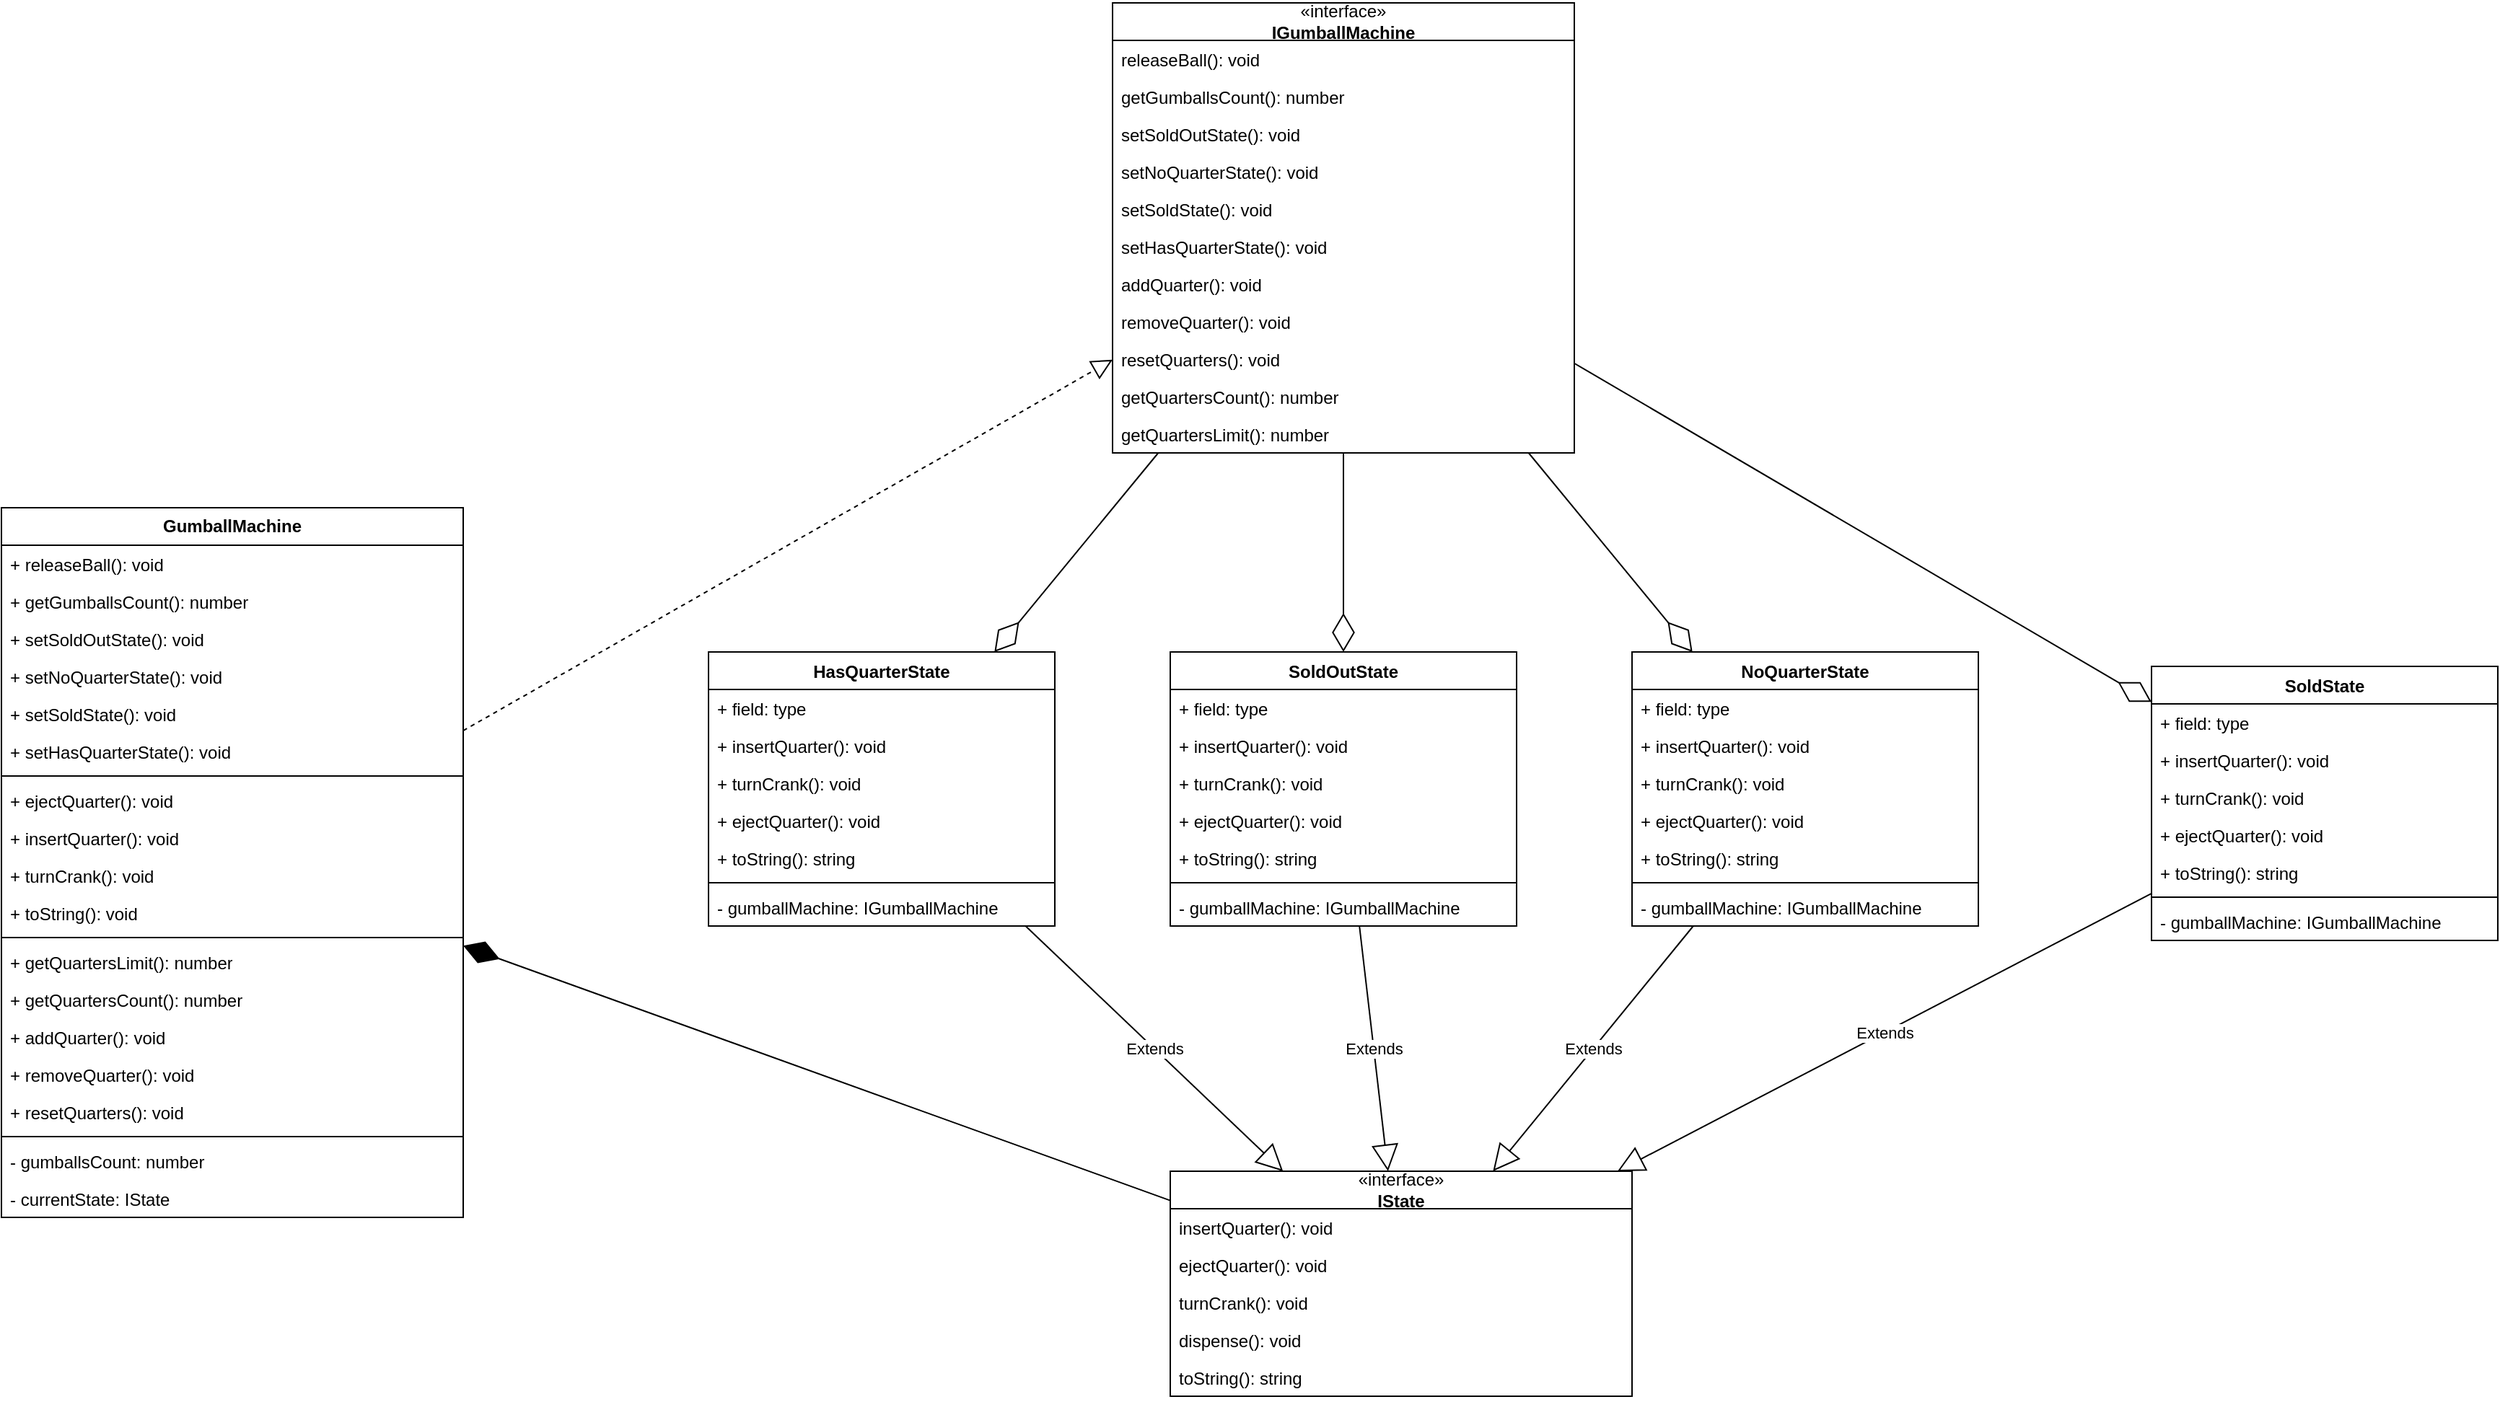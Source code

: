 <mxfile version="22.0.8" type="device">
  <diagram name="Страница — 1" id="yAGA-Q6XekmoFB_qAusQ">
    <mxGraphModel dx="2703" dy="2845" grid="1" gridSize="10" guides="1" tooltips="1" connect="1" arrows="1" fold="1" page="1" pageScale="1" pageWidth="827" pageHeight="1169" math="0" shadow="0">
      <root>
        <mxCell id="0" />
        <mxCell id="1" parent="0" />
        <mxCell id="E-KndAGt-GvtV74VVO-N-1" value="NoQuarterState" style="swimlane;fontStyle=1;align=center;verticalAlign=top;childLayout=stackLayout;horizontal=1;startSize=26;horizontalStack=0;resizeParent=1;resizeParentMax=0;resizeLast=0;collapsible=1;marginBottom=0;whiteSpace=wrap;html=1;" parent="1" vertex="1">
          <mxGeometry x="-40" y="200" width="240" height="190" as="geometry" />
        </mxCell>
        <mxCell id="E-KndAGt-GvtV74VVO-N-2" value="+ field: type" style="text;strokeColor=none;fillColor=none;align=left;verticalAlign=top;spacingLeft=4;spacingRight=4;overflow=hidden;rotatable=0;points=[[0,0.5],[1,0.5]];portConstraint=eastwest;whiteSpace=wrap;html=1;" parent="E-KndAGt-GvtV74VVO-N-1" vertex="1">
          <mxGeometry y="26" width="240" height="26" as="geometry" />
        </mxCell>
        <mxCell id="E-KndAGt-GvtV74VVO-N-15" value="+ insertQuarter(): void" style="text;strokeColor=none;fillColor=none;align=left;verticalAlign=top;spacingLeft=4;spacingRight=4;overflow=hidden;rotatable=0;points=[[0,0.5],[1,0.5]];portConstraint=eastwest;whiteSpace=wrap;html=1;" parent="E-KndAGt-GvtV74VVO-N-1" vertex="1">
          <mxGeometry y="52" width="240" height="26" as="geometry" />
        </mxCell>
        <mxCell id="E-KndAGt-GvtV74VVO-N-17" value="+ turnCrank(): void" style="text;strokeColor=none;fillColor=none;align=left;verticalAlign=top;spacingLeft=4;spacingRight=4;overflow=hidden;rotatable=0;points=[[0,0.5],[1,0.5]];portConstraint=eastwest;whiteSpace=wrap;html=1;" parent="E-KndAGt-GvtV74VVO-N-1" vertex="1">
          <mxGeometry y="78" width="240" height="26" as="geometry" />
        </mxCell>
        <mxCell id="E-KndAGt-GvtV74VVO-N-16" value="+ ejectQuarter(): void" style="text;strokeColor=none;fillColor=none;align=left;verticalAlign=top;spacingLeft=4;spacingRight=4;overflow=hidden;rotatable=0;points=[[0,0.5],[1,0.5]];portConstraint=eastwest;whiteSpace=wrap;html=1;" parent="E-KndAGt-GvtV74VVO-N-1" vertex="1">
          <mxGeometry y="104" width="240" height="26" as="geometry" />
        </mxCell>
        <mxCell id="E-KndAGt-GvtV74VVO-N-18" value="+ toString(): string" style="text;strokeColor=none;fillColor=none;align=left;verticalAlign=top;spacingLeft=4;spacingRight=4;overflow=hidden;rotatable=0;points=[[0,0.5],[1,0.5]];portConstraint=eastwest;whiteSpace=wrap;html=1;" parent="E-KndAGt-GvtV74VVO-N-1" vertex="1">
          <mxGeometry y="130" width="240" height="26" as="geometry" />
        </mxCell>
        <mxCell id="E-KndAGt-GvtV74VVO-N-3" value="" style="line;strokeWidth=1;fillColor=none;align=left;verticalAlign=middle;spacingTop=-1;spacingLeft=3;spacingRight=3;rotatable=0;labelPosition=right;points=[];portConstraint=eastwest;strokeColor=inherit;" parent="E-KndAGt-GvtV74VVO-N-1" vertex="1">
          <mxGeometry y="156" width="240" height="8" as="geometry" />
        </mxCell>
        <mxCell id="E-KndAGt-GvtV74VVO-N-4" value="- gumballMachine: IGumballMachine" style="text;strokeColor=none;fillColor=none;align=left;verticalAlign=top;spacingLeft=4;spacingRight=4;overflow=hidden;rotatable=0;points=[[0,0.5],[1,0.5]];portConstraint=eastwest;whiteSpace=wrap;html=1;" parent="E-KndAGt-GvtV74VVO-N-1" vertex="1">
          <mxGeometry y="164" width="240" height="26" as="geometry" />
        </mxCell>
        <mxCell id="E-KndAGt-GvtV74VVO-N-5" value="«interface»&lt;br style=&quot;border-color: var(--border-color);&quot;&gt;&lt;b&gt;IState&lt;/b&gt;" style="swimlane;fontStyle=0;childLayout=stackLayout;horizontal=1;startSize=26;fillColor=none;horizontalStack=0;resizeParent=1;resizeParentMax=0;resizeLast=0;collapsible=1;marginBottom=0;whiteSpace=wrap;html=1;" parent="1" vertex="1">
          <mxGeometry x="-360" y="560" width="320" height="156" as="geometry" />
        </mxCell>
        <mxCell id="E-KndAGt-GvtV74VVO-N-6" value="insertQuarter(): void" style="text;strokeColor=none;fillColor=none;align=left;verticalAlign=top;spacingLeft=4;spacingRight=4;overflow=hidden;rotatable=0;points=[[0,0.5],[1,0.5]];portConstraint=eastwest;whiteSpace=wrap;html=1;" parent="E-KndAGt-GvtV74VVO-N-5" vertex="1">
          <mxGeometry y="26" width="320" height="26" as="geometry" />
        </mxCell>
        <mxCell id="E-KndAGt-GvtV74VVO-N-7" value="ejectQuarter(): void" style="text;strokeColor=none;fillColor=none;align=left;verticalAlign=top;spacingLeft=4;spacingRight=4;overflow=hidden;rotatable=0;points=[[0,0.5],[1,0.5]];portConstraint=eastwest;whiteSpace=wrap;html=1;" parent="E-KndAGt-GvtV74VVO-N-5" vertex="1">
          <mxGeometry y="52" width="320" height="26" as="geometry" />
        </mxCell>
        <mxCell id="E-KndAGt-GvtV74VVO-N-12" value="turnCrank(): void" style="text;strokeColor=none;fillColor=none;align=left;verticalAlign=top;spacingLeft=4;spacingRight=4;overflow=hidden;rotatable=0;points=[[0,0.5],[1,0.5]];portConstraint=eastwest;whiteSpace=wrap;html=1;" parent="E-KndAGt-GvtV74VVO-N-5" vertex="1">
          <mxGeometry y="78" width="320" height="26" as="geometry" />
        </mxCell>
        <mxCell id="E-KndAGt-GvtV74VVO-N-13" value="dispense(): void" style="text;strokeColor=none;fillColor=none;align=left;verticalAlign=top;spacingLeft=4;spacingRight=4;overflow=hidden;rotatable=0;points=[[0,0.5],[1,0.5]];portConstraint=eastwest;whiteSpace=wrap;html=1;" parent="E-KndAGt-GvtV74VVO-N-5" vertex="1">
          <mxGeometry y="104" width="320" height="26" as="geometry" />
        </mxCell>
        <mxCell id="E-KndAGt-GvtV74VVO-N-14" value="toString(): string" style="text;strokeColor=none;fillColor=none;align=left;verticalAlign=top;spacingLeft=4;spacingRight=4;overflow=hidden;rotatable=0;points=[[0,0.5],[1,0.5]];portConstraint=eastwest;whiteSpace=wrap;html=1;" parent="E-KndAGt-GvtV74VVO-N-5" vertex="1">
          <mxGeometry y="130" width="320" height="26" as="geometry" />
        </mxCell>
        <mxCell id="E-KndAGt-GvtV74VVO-N-19" value="HasQuarterState" style="swimlane;fontStyle=1;align=center;verticalAlign=top;childLayout=stackLayout;horizontal=1;startSize=26;horizontalStack=0;resizeParent=1;resizeParentMax=0;resizeLast=0;collapsible=1;marginBottom=0;whiteSpace=wrap;html=1;" parent="1" vertex="1">
          <mxGeometry x="-680" y="200" width="240" height="190" as="geometry" />
        </mxCell>
        <mxCell id="E-KndAGt-GvtV74VVO-N-20" value="+ field: type" style="text;strokeColor=none;fillColor=none;align=left;verticalAlign=top;spacingLeft=4;spacingRight=4;overflow=hidden;rotatable=0;points=[[0,0.5],[1,0.5]];portConstraint=eastwest;whiteSpace=wrap;html=1;" parent="E-KndAGt-GvtV74VVO-N-19" vertex="1">
          <mxGeometry y="26" width="240" height="26" as="geometry" />
        </mxCell>
        <mxCell id="E-KndAGt-GvtV74VVO-N-21" value="+ insertQuarter(): void" style="text;strokeColor=none;fillColor=none;align=left;verticalAlign=top;spacingLeft=4;spacingRight=4;overflow=hidden;rotatable=0;points=[[0,0.5],[1,0.5]];portConstraint=eastwest;whiteSpace=wrap;html=1;" parent="E-KndAGt-GvtV74VVO-N-19" vertex="1">
          <mxGeometry y="52" width="240" height="26" as="geometry" />
        </mxCell>
        <mxCell id="E-KndAGt-GvtV74VVO-N-22" value="+ turnCrank(): void" style="text;strokeColor=none;fillColor=none;align=left;verticalAlign=top;spacingLeft=4;spacingRight=4;overflow=hidden;rotatable=0;points=[[0,0.5],[1,0.5]];portConstraint=eastwest;whiteSpace=wrap;html=1;" parent="E-KndAGt-GvtV74VVO-N-19" vertex="1">
          <mxGeometry y="78" width="240" height="26" as="geometry" />
        </mxCell>
        <mxCell id="E-KndAGt-GvtV74VVO-N-23" value="+ ejectQuarter(): void" style="text;strokeColor=none;fillColor=none;align=left;verticalAlign=top;spacingLeft=4;spacingRight=4;overflow=hidden;rotatable=0;points=[[0,0.5],[1,0.5]];portConstraint=eastwest;whiteSpace=wrap;html=1;" parent="E-KndAGt-GvtV74VVO-N-19" vertex="1">
          <mxGeometry y="104" width="240" height="26" as="geometry" />
        </mxCell>
        <mxCell id="E-KndAGt-GvtV74VVO-N-24" value="+ toString(): string" style="text;strokeColor=none;fillColor=none;align=left;verticalAlign=top;spacingLeft=4;spacingRight=4;overflow=hidden;rotatable=0;points=[[0,0.5],[1,0.5]];portConstraint=eastwest;whiteSpace=wrap;html=1;" parent="E-KndAGt-GvtV74VVO-N-19" vertex="1">
          <mxGeometry y="130" width="240" height="26" as="geometry" />
        </mxCell>
        <mxCell id="E-KndAGt-GvtV74VVO-N-25" value="" style="line;strokeWidth=1;fillColor=none;align=left;verticalAlign=middle;spacingTop=-1;spacingLeft=3;spacingRight=3;rotatable=0;labelPosition=right;points=[];portConstraint=eastwest;strokeColor=inherit;" parent="E-KndAGt-GvtV74VVO-N-19" vertex="1">
          <mxGeometry y="156" width="240" height="8" as="geometry" />
        </mxCell>
        <mxCell id="E-KndAGt-GvtV74VVO-N-26" value="- gumballMachine: IGumballMachine" style="text;strokeColor=none;fillColor=none;align=left;verticalAlign=top;spacingLeft=4;spacingRight=4;overflow=hidden;rotatable=0;points=[[0,0.5],[1,0.5]];portConstraint=eastwest;whiteSpace=wrap;html=1;" parent="E-KndAGt-GvtV74VVO-N-19" vertex="1">
          <mxGeometry y="164" width="240" height="26" as="geometry" />
        </mxCell>
        <mxCell id="E-KndAGt-GvtV74VVO-N-27" value="SoldOutState" style="swimlane;fontStyle=1;align=center;verticalAlign=top;childLayout=stackLayout;horizontal=1;startSize=26;horizontalStack=0;resizeParent=1;resizeParentMax=0;resizeLast=0;collapsible=1;marginBottom=0;whiteSpace=wrap;html=1;" parent="1" vertex="1">
          <mxGeometry x="-360" y="200" width="240" height="190" as="geometry" />
        </mxCell>
        <mxCell id="E-KndAGt-GvtV74VVO-N-28" value="+ field: type" style="text;strokeColor=none;fillColor=none;align=left;verticalAlign=top;spacingLeft=4;spacingRight=4;overflow=hidden;rotatable=0;points=[[0,0.5],[1,0.5]];portConstraint=eastwest;whiteSpace=wrap;html=1;" parent="E-KndAGt-GvtV74VVO-N-27" vertex="1">
          <mxGeometry y="26" width="240" height="26" as="geometry" />
        </mxCell>
        <mxCell id="E-KndAGt-GvtV74VVO-N-29" value="+ insertQuarter(): void" style="text;strokeColor=none;fillColor=none;align=left;verticalAlign=top;spacingLeft=4;spacingRight=4;overflow=hidden;rotatable=0;points=[[0,0.5],[1,0.5]];portConstraint=eastwest;whiteSpace=wrap;html=1;" parent="E-KndAGt-GvtV74VVO-N-27" vertex="1">
          <mxGeometry y="52" width="240" height="26" as="geometry" />
        </mxCell>
        <mxCell id="E-KndAGt-GvtV74VVO-N-30" value="+ turnCrank(): void" style="text;strokeColor=none;fillColor=none;align=left;verticalAlign=top;spacingLeft=4;spacingRight=4;overflow=hidden;rotatable=0;points=[[0,0.5],[1,0.5]];portConstraint=eastwest;whiteSpace=wrap;html=1;" parent="E-KndAGt-GvtV74VVO-N-27" vertex="1">
          <mxGeometry y="78" width="240" height="26" as="geometry" />
        </mxCell>
        <mxCell id="E-KndAGt-GvtV74VVO-N-31" value="+ ejectQuarter(): void" style="text;strokeColor=none;fillColor=none;align=left;verticalAlign=top;spacingLeft=4;spacingRight=4;overflow=hidden;rotatable=0;points=[[0,0.5],[1,0.5]];portConstraint=eastwest;whiteSpace=wrap;html=1;" parent="E-KndAGt-GvtV74VVO-N-27" vertex="1">
          <mxGeometry y="104" width="240" height="26" as="geometry" />
        </mxCell>
        <mxCell id="E-KndAGt-GvtV74VVO-N-32" value="+ toString(): string" style="text;strokeColor=none;fillColor=none;align=left;verticalAlign=top;spacingLeft=4;spacingRight=4;overflow=hidden;rotatable=0;points=[[0,0.5],[1,0.5]];portConstraint=eastwest;whiteSpace=wrap;html=1;" parent="E-KndAGt-GvtV74VVO-N-27" vertex="1">
          <mxGeometry y="130" width="240" height="26" as="geometry" />
        </mxCell>
        <mxCell id="E-KndAGt-GvtV74VVO-N-33" value="" style="line;strokeWidth=1;fillColor=none;align=left;verticalAlign=middle;spacingTop=-1;spacingLeft=3;spacingRight=3;rotatable=0;labelPosition=right;points=[];portConstraint=eastwest;strokeColor=inherit;" parent="E-KndAGt-GvtV74VVO-N-27" vertex="1">
          <mxGeometry y="156" width="240" height="8" as="geometry" />
        </mxCell>
        <mxCell id="E-KndAGt-GvtV74VVO-N-34" value="- gumballMachine: IGumballMachine" style="text;strokeColor=none;fillColor=none;align=left;verticalAlign=top;spacingLeft=4;spacingRight=4;overflow=hidden;rotatable=0;points=[[0,0.5],[1,0.5]];portConstraint=eastwest;whiteSpace=wrap;html=1;" parent="E-KndAGt-GvtV74VVO-N-27" vertex="1">
          <mxGeometry y="164" width="240" height="26" as="geometry" />
        </mxCell>
        <mxCell id="E-KndAGt-GvtV74VVO-N-35" value="SoldState" style="swimlane;fontStyle=1;align=center;verticalAlign=top;childLayout=stackLayout;horizontal=1;startSize=26;horizontalStack=0;resizeParent=1;resizeParentMax=0;resizeLast=0;collapsible=1;marginBottom=0;whiteSpace=wrap;html=1;" parent="1" vertex="1">
          <mxGeometry x="320" y="210" width="240" height="190" as="geometry" />
        </mxCell>
        <mxCell id="E-KndAGt-GvtV74VVO-N-36" value="+ field: type" style="text;strokeColor=none;fillColor=none;align=left;verticalAlign=top;spacingLeft=4;spacingRight=4;overflow=hidden;rotatable=0;points=[[0,0.5],[1,0.5]];portConstraint=eastwest;whiteSpace=wrap;html=1;" parent="E-KndAGt-GvtV74VVO-N-35" vertex="1">
          <mxGeometry y="26" width="240" height="26" as="geometry" />
        </mxCell>
        <mxCell id="E-KndAGt-GvtV74VVO-N-37" value="+ insertQuarter(): void" style="text;strokeColor=none;fillColor=none;align=left;verticalAlign=top;spacingLeft=4;spacingRight=4;overflow=hidden;rotatable=0;points=[[0,0.5],[1,0.5]];portConstraint=eastwest;whiteSpace=wrap;html=1;" parent="E-KndAGt-GvtV74VVO-N-35" vertex="1">
          <mxGeometry y="52" width="240" height="26" as="geometry" />
        </mxCell>
        <mxCell id="E-KndAGt-GvtV74VVO-N-38" value="+ turnCrank(): void" style="text;strokeColor=none;fillColor=none;align=left;verticalAlign=top;spacingLeft=4;spacingRight=4;overflow=hidden;rotatable=0;points=[[0,0.5],[1,0.5]];portConstraint=eastwest;whiteSpace=wrap;html=1;" parent="E-KndAGt-GvtV74VVO-N-35" vertex="1">
          <mxGeometry y="78" width="240" height="26" as="geometry" />
        </mxCell>
        <mxCell id="E-KndAGt-GvtV74VVO-N-39" value="+ ejectQuarter(): void" style="text;strokeColor=none;fillColor=none;align=left;verticalAlign=top;spacingLeft=4;spacingRight=4;overflow=hidden;rotatable=0;points=[[0,0.5],[1,0.5]];portConstraint=eastwest;whiteSpace=wrap;html=1;" parent="E-KndAGt-GvtV74VVO-N-35" vertex="1">
          <mxGeometry y="104" width="240" height="26" as="geometry" />
        </mxCell>
        <mxCell id="E-KndAGt-GvtV74VVO-N-40" value="+ toString(): string" style="text;strokeColor=none;fillColor=none;align=left;verticalAlign=top;spacingLeft=4;spacingRight=4;overflow=hidden;rotatable=0;points=[[0,0.5],[1,0.5]];portConstraint=eastwest;whiteSpace=wrap;html=1;" parent="E-KndAGt-GvtV74VVO-N-35" vertex="1">
          <mxGeometry y="130" width="240" height="26" as="geometry" />
        </mxCell>
        <mxCell id="E-KndAGt-GvtV74VVO-N-41" value="" style="line;strokeWidth=1;fillColor=none;align=left;verticalAlign=middle;spacingTop=-1;spacingLeft=3;spacingRight=3;rotatable=0;labelPosition=right;points=[];portConstraint=eastwest;strokeColor=inherit;" parent="E-KndAGt-GvtV74VVO-N-35" vertex="1">
          <mxGeometry y="156" width="240" height="8" as="geometry" />
        </mxCell>
        <mxCell id="E-KndAGt-GvtV74VVO-N-42" value="- gumballMachine: IGumballMachine" style="text;strokeColor=none;fillColor=none;align=left;verticalAlign=top;spacingLeft=4;spacingRight=4;overflow=hidden;rotatable=0;points=[[0,0.5],[1,0.5]];portConstraint=eastwest;whiteSpace=wrap;html=1;" parent="E-KndAGt-GvtV74VVO-N-35" vertex="1">
          <mxGeometry y="164" width="240" height="26" as="geometry" />
        </mxCell>
        <mxCell id="E-KndAGt-GvtV74VVO-N-52" value="«interface»&lt;br style=&quot;border-color: var(--border-color);&quot;&gt;&lt;b&gt;IGumballMachine&lt;/b&gt;" style="swimlane;fontStyle=0;childLayout=stackLayout;horizontal=1;startSize=26;fillColor=none;horizontalStack=0;resizeParent=1;resizeParentMax=0;resizeLast=0;collapsible=1;marginBottom=0;whiteSpace=wrap;html=1;" parent="1" vertex="1">
          <mxGeometry x="-400" y="-250" width="320" height="312" as="geometry" />
        </mxCell>
        <mxCell id="E-KndAGt-GvtV74VVO-N-53" value="releaseBall(): void" style="text;strokeColor=none;fillColor=none;align=left;verticalAlign=top;spacingLeft=4;spacingRight=4;overflow=hidden;rotatable=0;points=[[0,0.5],[1,0.5]];portConstraint=eastwest;whiteSpace=wrap;html=1;" parent="E-KndAGt-GvtV74VVO-N-52" vertex="1">
          <mxGeometry y="26" width="320" height="26" as="geometry" />
        </mxCell>
        <mxCell id="E-KndAGt-GvtV74VVO-N-54" value="getGumballsCount(): number" style="text;strokeColor=none;fillColor=none;align=left;verticalAlign=top;spacingLeft=4;spacingRight=4;overflow=hidden;rotatable=0;points=[[0,0.5],[1,0.5]];portConstraint=eastwest;whiteSpace=wrap;html=1;" parent="E-KndAGt-GvtV74VVO-N-52" vertex="1">
          <mxGeometry y="52" width="320" height="26" as="geometry" />
        </mxCell>
        <mxCell id="E-KndAGt-GvtV74VVO-N-55" value="setSoldOutState(): void" style="text;strokeColor=none;fillColor=none;align=left;verticalAlign=top;spacingLeft=4;spacingRight=4;overflow=hidden;rotatable=0;points=[[0,0.5],[1,0.5]];portConstraint=eastwest;whiteSpace=wrap;html=1;" parent="E-KndAGt-GvtV74VVO-N-52" vertex="1">
          <mxGeometry y="78" width="320" height="26" as="geometry" />
        </mxCell>
        <mxCell id="E-KndAGt-GvtV74VVO-N-56" value="setNoQuarterState(): void" style="text;strokeColor=none;fillColor=none;align=left;verticalAlign=top;spacingLeft=4;spacingRight=4;overflow=hidden;rotatable=0;points=[[0,0.5],[1,0.5]];portConstraint=eastwest;whiteSpace=wrap;html=1;" parent="E-KndAGt-GvtV74VVO-N-52" vertex="1">
          <mxGeometry y="104" width="320" height="26" as="geometry" />
        </mxCell>
        <mxCell id="E-KndAGt-GvtV74VVO-N-57" value="setSoldState(): void" style="text;strokeColor=none;fillColor=none;align=left;verticalAlign=top;spacingLeft=4;spacingRight=4;overflow=hidden;rotatable=0;points=[[0,0.5],[1,0.5]];portConstraint=eastwest;whiteSpace=wrap;html=1;" parent="E-KndAGt-GvtV74VVO-N-52" vertex="1">
          <mxGeometry y="130" width="320" height="26" as="geometry" />
        </mxCell>
        <mxCell id="E-KndAGt-GvtV74VVO-N-60" value="setHasQuarterState(): void" style="text;strokeColor=none;fillColor=none;align=left;verticalAlign=top;spacingLeft=4;spacingRight=4;overflow=hidden;rotatable=0;points=[[0,0.5],[1,0.5]];portConstraint=eastwest;whiteSpace=wrap;html=1;" parent="E-KndAGt-GvtV74VVO-N-52" vertex="1">
          <mxGeometry y="156" width="320" height="26" as="geometry" />
        </mxCell>
        <mxCell id="sKWquHKI67lZhecEENrX-1" value="addQuarter(): void" style="text;strokeColor=none;fillColor=none;align=left;verticalAlign=top;spacingLeft=4;spacingRight=4;overflow=hidden;rotatable=0;points=[[0,0.5],[1,0.5]];portConstraint=eastwest;whiteSpace=wrap;html=1;" vertex="1" parent="E-KndAGt-GvtV74VVO-N-52">
          <mxGeometry y="182" width="320" height="26" as="geometry" />
        </mxCell>
        <mxCell id="sKWquHKI67lZhecEENrX-2" value="removeQuarter(): void" style="text;strokeColor=none;fillColor=none;align=left;verticalAlign=top;spacingLeft=4;spacingRight=4;overflow=hidden;rotatable=0;points=[[0,0.5],[1,0.5]];portConstraint=eastwest;whiteSpace=wrap;html=1;" vertex="1" parent="E-KndAGt-GvtV74VVO-N-52">
          <mxGeometry y="208" width="320" height="26" as="geometry" />
        </mxCell>
        <mxCell id="sKWquHKI67lZhecEENrX-3" value="resetQuarters(): void" style="text;strokeColor=none;fillColor=none;align=left;verticalAlign=top;spacingLeft=4;spacingRight=4;overflow=hidden;rotatable=0;points=[[0,0.5],[1,0.5]];portConstraint=eastwest;whiteSpace=wrap;html=1;" vertex="1" parent="E-KndAGt-GvtV74VVO-N-52">
          <mxGeometry y="234" width="320" height="26" as="geometry" />
        </mxCell>
        <mxCell id="sKWquHKI67lZhecEENrX-4" value="getQuartersCount(): number" style="text;strokeColor=none;fillColor=none;align=left;verticalAlign=top;spacingLeft=4;spacingRight=4;overflow=hidden;rotatable=0;points=[[0,0.5],[1,0.5]];portConstraint=eastwest;whiteSpace=wrap;html=1;" vertex="1" parent="E-KndAGt-GvtV74VVO-N-52">
          <mxGeometry y="260" width="320" height="26" as="geometry" />
        </mxCell>
        <mxCell id="sKWquHKI67lZhecEENrX-5" value="getQuartersLimit(): number" style="text;strokeColor=none;fillColor=none;align=left;verticalAlign=top;spacingLeft=4;spacingRight=4;overflow=hidden;rotatable=0;points=[[0,0.5],[1,0.5]];portConstraint=eastwest;whiteSpace=wrap;html=1;" vertex="1" parent="E-KndAGt-GvtV74VVO-N-52">
          <mxGeometry y="286" width="320" height="26" as="geometry" />
        </mxCell>
        <mxCell id="E-KndAGt-GvtV74VVO-N-61" value="&lt;b&gt;GumballMachine&lt;/b&gt;" style="swimlane;fontStyle=0;childLayout=stackLayout;horizontal=1;startSize=26;fillColor=none;horizontalStack=0;resizeParent=1;resizeParentMax=0;resizeLast=0;collapsible=1;marginBottom=0;whiteSpace=wrap;html=1;" parent="1" vertex="1">
          <mxGeometry x="-1170" y="100" width="320" height="492" as="geometry" />
        </mxCell>
        <mxCell id="E-KndAGt-GvtV74VVO-N-62" value="+ releaseBall(): void" style="text;strokeColor=none;fillColor=none;align=left;verticalAlign=top;spacingLeft=4;spacingRight=4;overflow=hidden;rotatable=0;points=[[0,0.5],[1,0.5]];portConstraint=eastwest;whiteSpace=wrap;html=1;" parent="E-KndAGt-GvtV74VVO-N-61" vertex="1">
          <mxGeometry y="26" width="320" height="26" as="geometry" />
        </mxCell>
        <mxCell id="E-KndAGt-GvtV74VVO-N-63" value="+ getGumballsCount(): number" style="text;strokeColor=none;fillColor=none;align=left;verticalAlign=top;spacingLeft=4;spacingRight=4;overflow=hidden;rotatable=0;points=[[0,0.5],[1,0.5]];portConstraint=eastwest;whiteSpace=wrap;html=1;" parent="E-KndAGt-GvtV74VVO-N-61" vertex="1">
          <mxGeometry y="52" width="320" height="26" as="geometry" />
        </mxCell>
        <mxCell id="E-KndAGt-GvtV74VVO-N-64" value="+ setSoldOutState(): void" style="text;strokeColor=none;fillColor=none;align=left;verticalAlign=top;spacingLeft=4;spacingRight=4;overflow=hidden;rotatable=0;points=[[0,0.5],[1,0.5]];portConstraint=eastwest;whiteSpace=wrap;html=1;" parent="E-KndAGt-GvtV74VVO-N-61" vertex="1">
          <mxGeometry y="78" width="320" height="26" as="geometry" />
        </mxCell>
        <mxCell id="E-KndAGt-GvtV74VVO-N-65" value="+ setNoQuarterState(): void" style="text;strokeColor=none;fillColor=none;align=left;verticalAlign=top;spacingLeft=4;spacingRight=4;overflow=hidden;rotatable=0;points=[[0,0.5],[1,0.5]];portConstraint=eastwest;whiteSpace=wrap;html=1;" parent="E-KndAGt-GvtV74VVO-N-61" vertex="1">
          <mxGeometry y="104" width="320" height="26" as="geometry" />
        </mxCell>
        <mxCell id="E-KndAGt-GvtV74VVO-N-66" value="+ setSoldState(): void" style="text;strokeColor=none;fillColor=none;align=left;verticalAlign=top;spacingLeft=4;spacingRight=4;overflow=hidden;rotatable=0;points=[[0,0.5],[1,0.5]];portConstraint=eastwest;whiteSpace=wrap;html=1;" parent="E-KndAGt-GvtV74VVO-N-61" vertex="1">
          <mxGeometry y="130" width="320" height="26" as="geometry" />
        </mxCell>
        <mxCell id="E-KndAGt-GvtV74VVO-N-67" value="+ setHasQuarterState(): void" style="text;strokeColor=none;fillColor=none;align=left;verticalAlign=top;spacingLeft=4;spacingRight=4;overflow=hidden;rotatable=0;points=[[0,0.5],[1,0.5]];portConstraint=eastwest;whiteSpace=wrap;html=1;" parent="E-KndAGt-GvtV74VVO-N-61" vertex="1">
          <mxGeometry y="156" width="320" height="26" as="geometry" />
        </mxCell>
        <mxCell id="E-KndAGt-GvtV74VVO-N-69" value="" style="line;strokeWidth=1;fillColor=none;align=left;verticalAlign=middle;spacingTop=-1;spacingLeft=3;spacingRight=3;rotatable=0;labelPosition=right;points=[];portConstraint=eastwest;strokeColor=inherit;" parent="E-KndAGt-GvtV74VVO-N-61" vertex="1">
          <mxGeometry y="182" width="320" height="8" as="geometry" />
        </mxCell>
        <mxCell id="E-KndAGt-GvtV74VVO-N-68" value="+ ejectQuarter(): void" style="text;strokeColor=none;fillColor=none;align=left;verticalAlign=top;spacingLeft=4;spacingRight=4;overflow=hidden;rotatable=0;points=[[0,0.5],[1,0.5]];portConstraint=eastwest;whiteSpace=wrap;html=1;" parent="E-KndAGt-GvtV74VVO-N-61" vertex="1">
          <mxGeometry y="190" width="320" height="26" as="geometry" />
        </mxCell>
        <mxCell id="E-KndAGt-GvtV74VVO-N-70" value="+&amp;nbsp;insertQuarter&lt;span style=&quot;background-color: initial;&quot;&gt;(): void&lt;/span&gt;" style="text;strokeColor=none;fillColor=none;align=left;verticalAlign=top;spacingLeft=4;spacingRight=4;overflow=hidden;rotatable=0;points=[[0,0.5],[1,0.5]];portConstraint=eastwest;whiteSpace=wrap;html=1;" parent="E-KndAGt-GvtV74VVO-N-61" vertex="1">
          <mxGeometry y="216" width="320" height="26" as="geometry" />
        </mxCell>
        <mxCell id="E-KndAGt-GvtV74VVO-N-71" value="+&amp;nbsp;turnCrank&lt;span style=&quot;background-color: initial;&quot;&gt;(): void&lt;/span&gt;" style="text;strokeColor=none;fillColor=none;align=left;verticalAlign=top;spacingLeft=4;spacingRight=4;overflow=hidden;rotatable=0;points=[[0,0.5],[1,0.5]];portConstraint=eastwest;whiteSpace=wrap;html=1;" parent="E-KndAGt-GvtV74VVO-N-61" vertex="1">
          <mxGeometry y="242" width="320" height="26" as="geometry" />
        </mxCell>
        <mxCell id="E-KndAGt-GvtV74VVO-N-72" value="+&amp;nbsp;toString&lt;span style=&quot;background-color: initial;&quot;&gt;(): void&lt;/span&gt;" style="text;strokeColor=none;fillColor=none;align=left;verticalAlign=top;spacingLeft=4;spacingRight=4;overflow=hidden;rotatable=0;points=[[0,0.5],[1,0.5]];portConstraint=eastwest;whiteSpace=wrap;html=1;" parent="E-KndAGt-GvtV74VVO-N-61" vertex="1">
          <mxGeometry y="268" width="320" height="26" as="geometry" />
        </mxCell>
        <mxCell id="sKWquHKI67lZhecEENrX-7" value="" style="line;strokeWidth=1;fillColor=none;align=left;verticalAlign=middle;spacingTop=-1;spacingLeft=3;spacingRight=3;rotatable=0;labelPosition=right;points=[];portConstraint=eastwest;strokeColor=inherit;" vertex="1" parent="E-KndAGt-GvtV74VVO-N-61">
          <mxGeometry y="294" width="320" height="8" as="geometry" />
        </mxCell>
        <mxCell id="sKWquHKI67lZhecEENrX-6" value="+ getQuartersLimit(): number" style="text;strokeColor=none;fillColor=none;align=left;verticalAlign=top;spacingLeft=4;spacingRight=4;overflow=hidden;rotatable=0;points=[[0,0.5],[1,0.5]];portConstraint=eastwest;whiteSpace=wrap;html=1;" vertex="1" parent="E-KndAGt-GvtV74VVO-N-61">
          <mxGeometry y="302" width="320" height="26" as="geometry" />
        </mxCell>
        <mxCell id="sKWquHKI67lZhecEENrX-11" value="+ getQuartersCount(): number" style="text;strokeColor=none;fillColor=none;align=left;verticalAlign=top;spacingLeft=4;spacingRight=4;overflow=hidden;rotatable=0;points=[[0,0.5],[1,0.5]];portConstraint=eastwest;whiteSpace=wrap;html=1;" vertex="1" parent="E-KndAGt-GvtV74VVO-N-61">
          <mxGeometry y="328" width="320" height="26" as="geometry" />
        </mxCell>
        <mxCell id="sKWquHKI67lZhecEENrX-8" value="+ addQuarter(): void" style="text;strokeColor=none;fillColor=none;align=left;verticalAlign=top;spacingLeft=4;spacingRight=4;overflow=hidden;rotatable=0;points=[[0,0.5],[1,0.5]];portConstraint=eastwest;whiteSpace=wrap;html=1;" vertex="1" parent="E-KndAGt-GvtV74VVO-N-61">
          <mxGeometry y="354" width="320" height="26" as="geometry" />
        </mxCell>
        <mxCell id="sKWquHKI67lZhecEENrX-10" value="+ removeQuarter(): void" style="text;strokeColor=none;fillColor=none;align=left;verticalAlign=top;spacingLeft=4;spacingRight=4;overflow=hidden;rotatable=0;points=[[0,0.5],[1,0.5]];portConstraint=eastwest;whiteSpace=wrap;html=1;" vertex="1" parent="E-KndAGt-GvtV74VVO-N-61">
          <mxGeometry y="380" width="320" height="26" as="geometry" />
        </mxCell>
        <mxCell id="sKWquHKI67lZhecEENrX-9" value="+ resetQuarters(): void" style="text;strokeColor=none;fillColor=none;align=left;verticalAlign=top;spacingLeft=4;spacingRight=4;overflow=hidden;rotatable=0;points=[[0,0.5],[1,0.5]];portConstraint=eastwest;whiteSpace=wrap;html=1;" vertex="1" parent="E-KndAGt-GvtV74VVO-N-61">
          <mxGeometry y="406" width="320" height="26" as="geometry" />
        </mxCell>
        <mxCell id="E-KndAGt-GvtV74VVO-N-73" value="" style="line;strokeWidth=1;fillColor=none;align=left;verticalAlign=middle;spacingTop=-1;spacingLeft=3;spacingRight=3;rotatable=0;labelPosition=right;points=[];portConstraint=eastwest;strokeColor=inherit;" parent="E-KndAGt-GvtV74VVO-N-61" vertex="1">
          <mxGeometry y="432" width="320" height="8" as="geometry" />
        </mxCell>
        <mxCell id="E-KndAGt-GvtV74VVO-N-74" value="- gumballsCount: number" style="text;strokeColor=none;fillColor=none;align=left;verticalAlign=top;spacingLeft=4;spacingRight=4;overflow=hidden;rotatable=0;points=[[0,0.5],[1,0.5]];portConstraint=eastwest;whiteSpace=wrap;html=1;" parent="E-KndAGt-GvtV74VVO-N-61" vertex="1">
          <mxGeometry y="440" width="320" height="26" as="geometry" />
        </mxCell>
        <mxCell id="E-KndAGt-GvtV74VVO-N-75" value="-&amp;nbsp;currentState&lt;span style=&quot;background-color: initial;&quot;&gt;: IState&lt;/span&gt;" style="text;strokeColor=none;fillColor=none;align=left;verticalAlign=top;spacingLeft=4;spacingRight=4;overflow=hidden;rotatable=0;points=[[0,0.5],[1,0.5]];portConstraint=eastwest;whiteSpace=wrap;html=1;" parent="E-KndAGt-GvtV74VVO-N-61" vertex="1">
          <mxGeometry y="466" width="320" height="26" as="geometry" />
        </mxCell>
        <mxCell id="E-KndAGt-GvtV74VVO-N-76" value="" style="endArrow=block;dashed=1;endFill=0;endSize=12;html=1;rounded=0;" parent="1" source="E-KndAGt-GvtV74VVO-N-61" target="E-KndAGt-GvtV74VVO-N-52" edge="1">
          <mxGeometry width="160" relative="1" as="geometry">
            <mxPoint x="250" y="1250" as="sourcePoint" />
            <mxPoint x="410" y="1250" as="targetPoint" />
          </mxGeometry>
        </mxCell>
        <mxCell id="E-KndAGt-GvtV74VVO-N-77" value="" style="endArrow=diamondThin;endFill=1;endSize=24;html=1;rounded=0;" parent="1" source="E-KndAGt-GvtV74VVO-N-5" target="E-KndAGt-GvtV74VVO-N-61" edge="1">
          <mxGeometry width="160" relative="1" as="geometry">
            <mxPoint x="-300" y="810" as="sourcePoint" />
            <mxPoint x="-140" y="810" as="targetPoint" />
          </mxGeometry>
        </mxCell>
        <mxCell id="E-KndAGt-GvtV74VVO-N-78" value="Extends" style="endArrow=block;endSize=16;endFill=0;html=1;rounded=0;" parent="1" source="E-KndAGt-GvtV74VVO-N-19" target="E-KndAGt-GvtV74VVO-N-5" edge="1">
          <mxGeometry width="160" relative="1" as="geometry">
            <mxPoint x="-290" y="600" as="sourcePoint" />
            <mxPoint x="-130" y="600" as="targetPoint" />
          </mxGeometry>
        </mxCell>
        <mxCell id="E-KndAGt-GvtV74VVO-N-79" value="Extends" style="endArrow=block;endSize=16;endFill=0;html=1;rounded=0;" parent="1" source="E-KndAGt-GvtV74VVO-N-27" target="E-KndAGt-GvtV74VVO-N-5" edge="1">
          <mxGeometry width="160" relative="1" as="geometry">
            <mxPoint x="-430" y="389" as="sourcePoint" />
            <mxPoint x="-301" y="480" as="targetPoint" />
          </mxGeometry>
        </mxCell>
        <mxCell id="E-KndAGt-GvtV74VVO-N-80" value="Extends" style="endArrow=block;endSize=16;endFill=0;html=1;rounded=0;" parent="1" source="E-KndAGt-GvtV74VVO-N-1" target="E-KndAGt-GvtV74VVO-N-5" edge="1">
          <mxGeometry width="160" relative="1" as="geometry">
            <mxPoint x="-215" y="400" as="sourcePoint" />
            <mxPoint x="-202" y="480" as="targetPoint" />
          </mxGeometry>
        </mxCell>
        <mxCell id="E-KndAGt-GvtV74VVO-N-81" value="Extends" style="endArrow=block;endSize=16;endFill=0;html=1;rounded=0;" parent="1" source="E-KndAGt-GvtV74VVO-N-35" target="E-KndAGt-GvtV74VVO-N-5" edge="1">
          <mxGeometry width="160" relative="1" as="geometry">
            <mxPoint x="-15" y="400" as="sourcePoint" />
            <mxPoint x="-104" y="480" as="targetPoint" />
          </mxGeometry>
        </mxCell>
        <mxCell id="E-KndAGt-GvtV74VVO-N-82" value="" style="endArrow=diamondThin;endFill=0;endSize=24;html=1;rounded=0;" parent="1" source="E-KndAGt-GvtV74VVO-N-52" target="E-KndAGt-GvtV74VVO-N-19" edge="1">
          <mxGeometry width="160" relative="1" as="geometry">
            <mxPoint x="-80" y="10" as="sourcePoint" />
            <mxPoint x="80" y="10" as="targetPoint" />
          </mxGeometry>
        </mxCell>
        <mxCell id="E-KndAGt-GvtV74VVO-N-83" value="" style="endArrow=diamondThin;endFill=0;endSize=24;html=1;rounded=0;" parent="1" source="E-KndAGt-GvtV74VVO-N-52" target="E-KndAGt-GvtV74VVO-N-27" edge="1">
          <mxGeometry width="160" relative="1" as="geometry">
            <mxPoint x="-305" y="10" as="sourcePoint" />
            <mxPoint x="-471" y="210" as="targetPoint" />
          </mxGeometry>
        </mxCell>
        <mxCell id="E-KndAGt-GvtV74VVO-N-84" value="" style="endArrow=diamondThin;endFill=0;endSize=24;html=1;rounded=0;" parent="1" source="E-KndAGt-GvtV74VVO-N-52" target="E-KndAGt-GvtV74VVO-N-1" edge="1">
          <mxGeometry width="160" relative="1" as="geometry">
            <mxPoint x="-230" y="10" as="sourcePoint" />
            <mxPoint x="-230" y="210" as="targetPoint" />
          </mxGeometry>
        </mxCell>
        <mxCell id="E-KndAGt-GvtV74VVO-N-85" value="" style="endArrow=diamondThin;endFill=0;endSize=24;html=1;rounded=0;" parent="1" source="E-KndAGt-GvtV74VVO-N-52" target="E-KndAGt-GvtV74VVO-N-35" edge="1">
          <mxGeometry width="160" relative="1" as="geometry">
            <mxPoint x="-155" y="10" as="sourcePoint" />
            <mxPoint x="11" y="210" as="targetPoint" />
          </mxGeometry>
        </mxCell>
      </root>
    </mxGraphModel>
  </diagram>
</mxfile>
